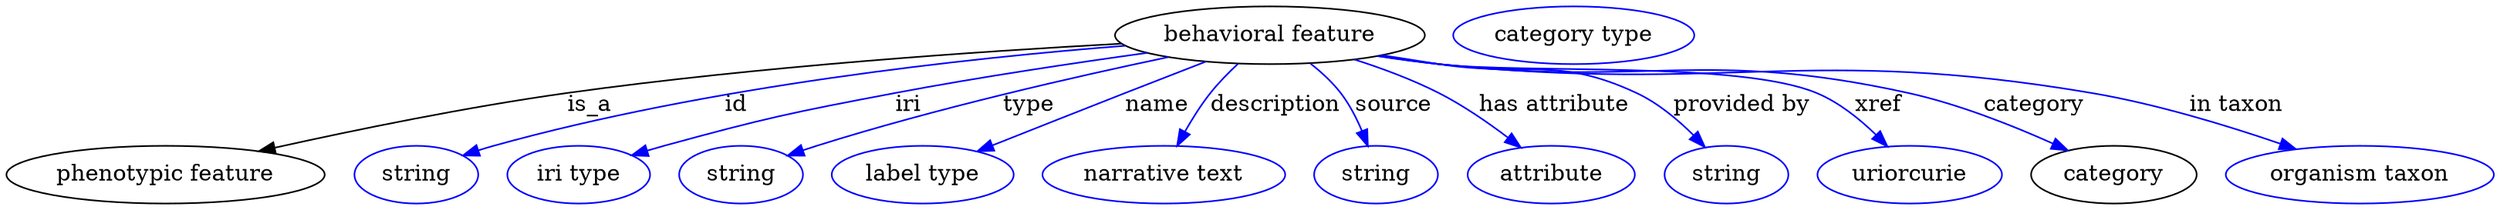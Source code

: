 digraph {
	graph [bb="0,0,1544,123"];
	node [label="\N"];
	"behavioral feature"	[height=0.5,
		label="behavioral feature",
		pos="784.79,105",
		width=2.672];
	"phenotypic feature"	[height=0.5,
		pos="98.791,18",
		width=2.7442];
	"behavioral feature" -> "phenotypic feature"	[label=is_a,
		lp="361.79,61.5",
		pos="e,156.82,32.677 692.37,99.776 603.68,94.973 466.13,85.562 347.79,69 286.1,60.367 216.67,46.036 166.83,34.925"];
	id	[color=blue,
		height=0.5,
		label=string,
		pos="253.79,18",
		width=1.0652];
	"behavioral feature" -> id	[color=blue,
		label=id,
		lp="452.79,61.5",
		pos="e,282.78,29.99 694.78,98.419 596.67,90.708 435.79,73.27 301.79,36 298.68,35.135 295.48,34.172 292.29,33.155",
		style=solid];
	iri	[color=blue,
		height=0.5,
		label="iri type",
		pos="354.79,18",
		width=1.2277];
	"behavioral feature" -> iri	[color=blue,
		label=iri,
		lp="559.79,61.5",
		pos="e,388.09,29.93 708.19,94.021 662.62,87.704 603.73,78.878 551.79,69 487.71,56.813 471.72,53.14 408.79,36 405.21,35.026 401.52,33.97 \
397.82,32.877",
		style=solid];
	type	[color=blue,
		height=0.5,
		label=string,
		pos="455.79,18",
		width=1.0652];
	"behavioral feature" -> type	[color=blue,
		label=type,
		lp="634.79,61.5",
		pos="e,484.75,29.898 721.67,91.39 664.06,79.268 576.87,59.373 502.79,36 500.04,35.131 497.2,34.201 494.36,33.24",
		style=solid];
	name	[color=blue,
		height=0.5,
		label="label type",
		pos="568.79,18",
		width=1.5707];
	"behavioral feature" -> name	[color=blue,
		label=name,
		lp="714.79,61.5",
		pos="e,602.72,32.539 744.89,88.552 729.26,82.481 711.18,75.437 694.79,69 667.23,58.174 636.33,45.914 612.03,36.244",
		style=solid];
	description	[color=blue,
		height=0.5,
		label="narrative text",
		pos="718.79,18",
		width=2.0943];
	"behavioral feature" -> description	[color=blue,
		label=description,
		lp="788.29,61.5",
		pos="e,727.07,35.979 764.91,87.166 759.04,81.694 752.84,75.379 747.79,69 741.97,61.647 736.54,53.001 731.98,44.985",
		style=solid];
	source	[color=blue,
		height=0.5,
		label=string,
		pos="850.79,18",
		width=1.0652];
	"behavioral feature" -> source	[color=blue,
		label=source,
		lp="861.79,61.5",
		pos="e,845.69,35.85 809.99,87.354 816.71,82.065 823.55,75.803 828.79,69 834.22,61.951 838.63,53.351 842.03,45.285",
		style=solid];
	"has attribute"	[color=blue,
		height=0.5,
		label=attribute,
		pos="958.79,18",
		width=1.4443];
	"behavioral feature" -> "has attribute"	[color=blue,
		label="has attribute",
		lp="961.79,61.5",
		pos="e,940.19,34.899 837.61,89.863 854.71,84.382 873.47,77.383 889.79,69 904.65,61.368 919.83,50.738 932.15,41.242",
		style=solid];
	"provided by"	[color=blue,
		height=0.5,
		label=string,
		pos="1066.8,18",
		width=1.0652];
	"behavioral feature" -> "provided by"	[color=blue,
		label="provided by",
		lp="1077.3,61.5",
		pos="e,1053.9,35.258 854.52,92.558 866.29,90.671 878.38,88.758 889.79,87 944.4,78.585 962.95,92.839 1012.8,69 1025.7,62.823 1037.7,52.475 \
1047,42.79",
		style=solid];
	xref	[color=blue,
		height=0.5,
		label=uriorcurie,
		pos="1180.8,18",
		width=1.5887];
	"behavioral feature" -> xref	[color=blue,
		label=xref,
		lp="1161.3,61.5",
		pos="e,1167.2,35.601 852.45,92.191 864.85,90.271 877.69,88.443 889.79,87 941.58,80.827 1075.7,89.234 1123.8,69 1137.5,63.221 1150.2,52.782 \
1160.2,42.932",
		style=solid];
	category	[height=0.5,
		pos="1307.8,18",
		width=1.4263];
	"behavioral feature" -> category	[color=blue,
		label=category,
		lp="1258.3,61.5",
		pos="e,1279.1,33.182 852.15,92.087 864.64,90.166 877.59,88.363 889.79,87 1018.1,72.663 1053.7,96.828 1179.8,69 1211.2,62.071 1245,48.578 \
1270,37.354",
		style=solid];
	"in taxon"	[color=blue,
		height=0.5,
		label="organism taxon",
		pos="1460.8,18",
		width=2.3109];
	"behavioral feature" -> "in taxon"	[color=blue,
		label="in taxon",
		lp="1383.8,61.5",
		pos="e,1421,33.958 851.57,91.997 864.23,90.06 877.39,88.276 889.79,87 1068.6,68.606 1116.6,99.003 1293.8,69 1334.1,62.178 1378.3,48.642 \
1411.2,37.372",
		style=solid];
	"named thing_category"	[color=blue,
		height=0.5,
		label="category type",
		pos="973.79,105",
		width=2.0762];
}
